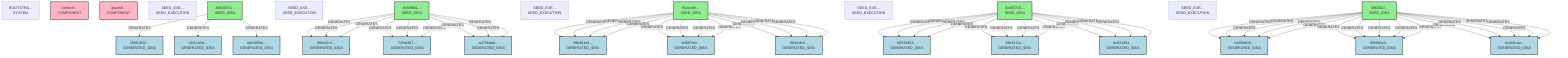 graph TD
    BOOTSTRAP[BOOTSTRA...<br/>SYSTEM]
    sentinel_instance_01[sentinel...<br/>COMPONENT]:::component
    quantifier_agent_primary[quantifi...<br/>COMPONENT]:::component
    SEED_EXEC_test_iter1[SEED_EXE...<br/>SEED_EXECUTION]
    3580337a_b9cb_40b6_bfec_bf286349de06[3580337a...<br/>SEED_IDEA]:::seed
    25881920_70a3_4087_a0ad_7eed96cfff17[25881920...<br/>GENERATED_IDEA]:::idea
    240ccb5d_657d_4cf2_8ab2_760681b9336d[240ccb5d...<br/>GENERATED_IDEA]:::idea
    ab61688d_c693_49fc_9aea_570717b3ea43[ab61688d...<br/>GENERATED_IDEA]:::idea
    SEED_EXEC_test_iter2[SEED_EXE...<br/>SEED_EXECUTION]
    eb58f8b1_a916_43ff_bdb2_ad8b1f0fe8cc[eb58f8b1...<br/>SEED_IDEA]:::seed
    SEED_EXEC_test_iter3[SEED_EXE...<br/>SEED_EXECUTION]
    f5cbc4fe_7d6b_4a77_a4a2_15943e7eeb08[f5cbc4fe...<br/>SEED_IDEA]:::seed
    8f0e42c2_cab3_4e05_89fe_50f57381d2e3[8f0e42c2...<br/>GENERATED_IDEA]:::idea
    72f5d467_db15_4c13_9d3d_04ca3399cf61[72f5d467...<br/>GENERATED_IDEA]:::idea
    ad726abd_bfa1_4c04_9679_3133b1e9642c[ad726abd...<br/>GENERATED_IDEA]:::idea
    SEED_EXEC_test_iter4[SEED_EXE...<br/>SEED_EXECUTION]
    0e150715_5315_4647_9b78_fece7525f516[0e150715...<br/>SEED_IDEA]:::seed
    39b951e9_578b_4d93_a65e_6ef6c27ad930[39b951e9...<br/>GENERATED_IDEA]:::idea
    6d897fee_0eb1_4cb0_92f5_841966402cda[6d897fee...<br/>GENERATED_IDEA]:::idea
    f9582dc5_1c7f_4c05_90a9_064176af89fb[f9582dc5...<br/>GENERATED_IDEA]:::idea
    8937b928_d40a_469e_ae88_8e85d3504c49[8937b928...<br/>GENERATED_IDEA]:::idea
    19e2312c_fa97_4763_b3fd_02fbecf3bf49[19e2312c...<br/>GENERATED_IDEA]:::idea
    8c631681_6c32_4b32_bc1f_fe7677a271cb[8c631681...<br/>GENERATED_IDEA]:::idea
    SEED_EXEC_test_iter5[SEED_EXE...<br/>SEED_EXECUTION]
    3ff63614_572a_4729_9289_b49681eabb50[3ff63614...<br/>SEED_IDEA]:::seed
    b609db35_9dec_40e8_a0e9_e4b4a739fb1e[b609db35...<br/>GENERATED_IDEA]:::idea
    9f5956a9_52c5_4366_960b_9c573a154a3a[9f5956a9...<br/>GENERATED_IDEA]:::idea
    4c6e8caa_f8ca_4866_9b71_a3c275710c0b[4c6e8caa...<br/>GENERATED_IDEA]:::idea
    3580337a_b9cb_40b6_bfec_bf286349de06 -->|GENERATES| 25881920_70a3_4087_a0ad_7eed96cfff17
    3580337a_b9cb_40b6_bfec_bf286349de06 -->|GENERATES| 240ccb5d_657d_4cf2_8ab2_760681b9336d
    3580337a_b9cb_40b6_bfec_bf286349de06 -->|GENERATES| ab61688d_c693_49fc_9aea_570717b3ea43
    eb58f8b1_a916_43ff_bdb2_ad8b1f0fe8cc -->|GENERATES| 8f0e42c2_cab3_4e05_89fe_50f57381d2e3
    eb58f8b1_a916_43ff_bdb2_ad8b1f0fe8cc -->|GENERATES| 8f0e42c2_cab3_4e05_89fe_50f57381d2e3
    eb58f8b1_a916_43ff_bdb2_ad8b1f0fe8cc -->|GENERATES| 8f0e42c2_cab3_4e05_89fe_50f57381d2e3
    eb58f8b1_a916_43ff_bdb2_ad8b1f0fe8cc -->|GENERATES| 72f5d467_db15_4c13_9d3d_04ca3399cf61
    eb58f8b1_a916_43ff_bdb2_ad8b1f0fe8cc -->|GENERATES| 72f5d467_db15_4c13_9d3d_04ca3399cf61
    eb58f8b1_a916_43ff_bdb2_ad8b1f0fe8cc -->|GENERATES| 72f5d467_db15_4c13_9d3d_04ca3399cf61
    eb58f8b1_a916_43ff_bdb2_ad8b1f0fe8cc -->|GENERATES| ad726abd_bfa1_4c04_9679_3133b1e9642c
    eb58f8b1_a916_43ff_bdb2_ad8b1f0fe8cc -->|GENERATES| ad726abd_bfa1_4c04_9679_3133b1e9642c
    eb58f8b1_a916_43ff_bdb2_ad8b1f0fe8cc -->|GENERATES| ad726abd_bfa1_4c04_9679_3133b1e9642c
    f5cbc4fe_7d6b_4a77_a4a2_15943e7eeb08 -->|GENERATES| 39b951e9_578b_4d93_a65e_6ef6c27ad930
    f5cbc4fe_7d6b_4a77_a4a2_15943e7eeb08 -->|GENERATES| 39b951e9_578b_4d93_a65e_6ef6c27ad930
    f5cbc4fe_7d6b_4a77_a4a2_15943e7eeb08 -->|GENERATES| 39b951e9_578b_4d93_a65e_6ef6c27ad930
    f5cbc4fe_7d6b_4a77_a4a2_15943e7eeb08 -->|GENERATES| 39b951e9_578b_4d93_a65e_6ef6c27ad930
    f5cbc4fe_7d6b_4a77_a4a2_15943e7eeb08 -->|GENERATES| 6d897fee_0eb1_4cb0_92f5_841966402cda
    f5cbc4fe_7d6b_4a77_a4a2_15943e7eeb08 -->|GENERATES| 6d897fee_0eb1_4cb0_92f5_841966402cda
    f5cbc4fe_7d6b_4a77_a4a2_15943e7eeb08 -->|GENERATES| 6d897fee_0eb1_4cb0_92f5_841966402cda
    f5cbc4fe_7d6b_4a77_a4a2_15943e7eeb08 -->|GENERATES| 6d897fee_0eb1_4cb0_92f5_841966402cda
    f5cbc4fe_7d6b_4a77_a4a2_15943e7eeb08 -->|GENERATES| f9582dc5_1c7f_4c05_90a9_064176af89fb
    f5cbc4fe_7d6b_4a77_a4a2_15943e7eeb08 -->|GENERATES| f9582dc5_1c7f_4c05_90a9_064176af89fb
    f5cbc4fe_7d6b_4a77_a4a2_15943e7eeb08 -->|GENERATES| f9582dc5_1c7f_4c05_90a9_064176af89fb
    f5cbc4fe_7d6b_4a77_a4a2_15943e7eeb08 -->|GENERATES| f9582dc5_1c7f_4c05_90a9_064176af89fb
    0e150715_5315_4647_9b78_fece7525f516 -->|GENERATES| 8937b928_d40a_469e_ae88_8e85d3504c49
    0e150715_5315_4647_9b78_fece7525f516 -->|GENERATES| 8937b928_d40a_469e_ae88_8e85d3504c49
    0e150715_5315_4647_9b78_fece7525f516 -->|GENERATES| 8937b928_d40a_469e_ae88_8e85d3504c49
    0e150715_5315_4647_9b78_fece7525f516 -->|GENERATES| 8937b928_d40a_469e_ae88_8e85d3504c49
    0e150715_5315_4647_9b78_fece7525f516 -->|GENERATES| 19e2312c_fa97_4763_b3fd_02fbecf3bf49
    0e150715_5315_4647_9b78_fece7525f516 -->|GENERATES| 19e2312c_fa97_4763_b3fd_02fbecf3bf49
    0e150715_5315_4647_9b78_fece7525f516 -->|GENERATES| 19e2312c_fa97_4763_b3fd_02fbecf3bf49
    0e150715_5315_4647_9b78_fece7525f516 -->|GENERATES| 19e2312c_fa97_4763_b3fd_02fbecf3bf49
    0e150715_5315_4647_9b78_fece7525f516 -->|GENERATES| 8c631681_6c32_4b32_bc1f_fe7677a271cb
    0e150715_5315_4647_9b78_fece7525f516 -->|GENERATES| 8c631681_6c32_4b32_bc1f_fe7677a271cb
    0e150715_5315_4647_9b78_fece7525f516 -->|GENERATES| 8c631681_6c32_4b32_bc1f_fe7677a271cb
    0e150715_5315_4647_9b78_fece7525f516 -->|GENERATES| 8c631681_6c32_4b32_bc1f_fe7677a271cb
    3ff63614_572a_4729_9289_b49681eabb50 -->|GENERATES| b609db35_9dec_40e8_a0e9_e4b4a739fb1e
    3ff63614_572a_4729_9289_b49681eabb50 -->|GENERATES| b609db35_9dec_40e8_a0e9_e4b4a739fb1e
    3ff63614_572a_4729_9289_b49681eabb50 -->|GENERATES| b609db35_9dec_40e8_a0e9_e4b4a739fb1e
    3ff63614_572a_4729_9289_b49681eabb50 -->|GENERATES| b609db35_9dec_40e8_a0e9_e4b4a739fb1e
    3ff63614_572a_4729_9289_b49681eabb50 -->|GENERATES| b609db35_9dec_40e8_a0e9_e4b4a739fb1e
    3ff63614_572a_4729_9289_b49681eabb50 -->|GENERATES| 9f5956a9_52c5_4366_960b_9c573a154a3a
    3ff63614_572a_4729_9289_b49681eabb50 -->|GENERATES| 9f5956a9_52c5_4366_960b_9c573a154a3a
    3ff63614_572a_4729_9289_b49681eabb50 -->|GENERATES| 9f5956a9_52c5_4366_960b_9c573a154a3a
    3ff63614_572a_4729_9289_b49681eabb50 -->|GENERATES| 9f5956a9_52c5_4366_960b_9c573a154a3a
    3ff63614_572a_4729_9289_b49681eabb50 -->|GENERATES| 9f5956a9_52c5_4366_960b_9c573a154a3a
    3ff63614_572a_4729_9289_b49681eabb50 -->|GENERATES| 4c6e8caa_f8ca_4866_9b71_a3c275710c0b
    3ff63614_572a_4729_9289_b49681eabb50 -->|GENERATES| 4c6e8caa_f8ca_4866_9b71_a3c275710c0b
    3ff63614_572a_4729_9289_b49681eabb50 -->|GENERATES| 4c6e8caa_f8ca_4866_9b71_a3c275710c0b
    3ff63614_572a_4729_9289_b49681eabb50 -->|GENERATES| 4c6e8caa_f8ca_4866_9b71_a3c275710c0b
    3ff63614_572a_4729_9289_b49681eabb50 -->|GENERATES| 4c6e8caa_f8ca_4866_9b71_a3c275710c0b

    classDef seed fill:#90EE90,stroke:#333,stroke-width:2px;
    classDef idea fill:#ADD8E6,stroke:#333,stroke-width:2px;
    classDef proto fill:#FFA500,stroke:#333,stroke-width:2px;
    classDef component fill:#FFB6C1,stroke:#333,stroke-width:2px;